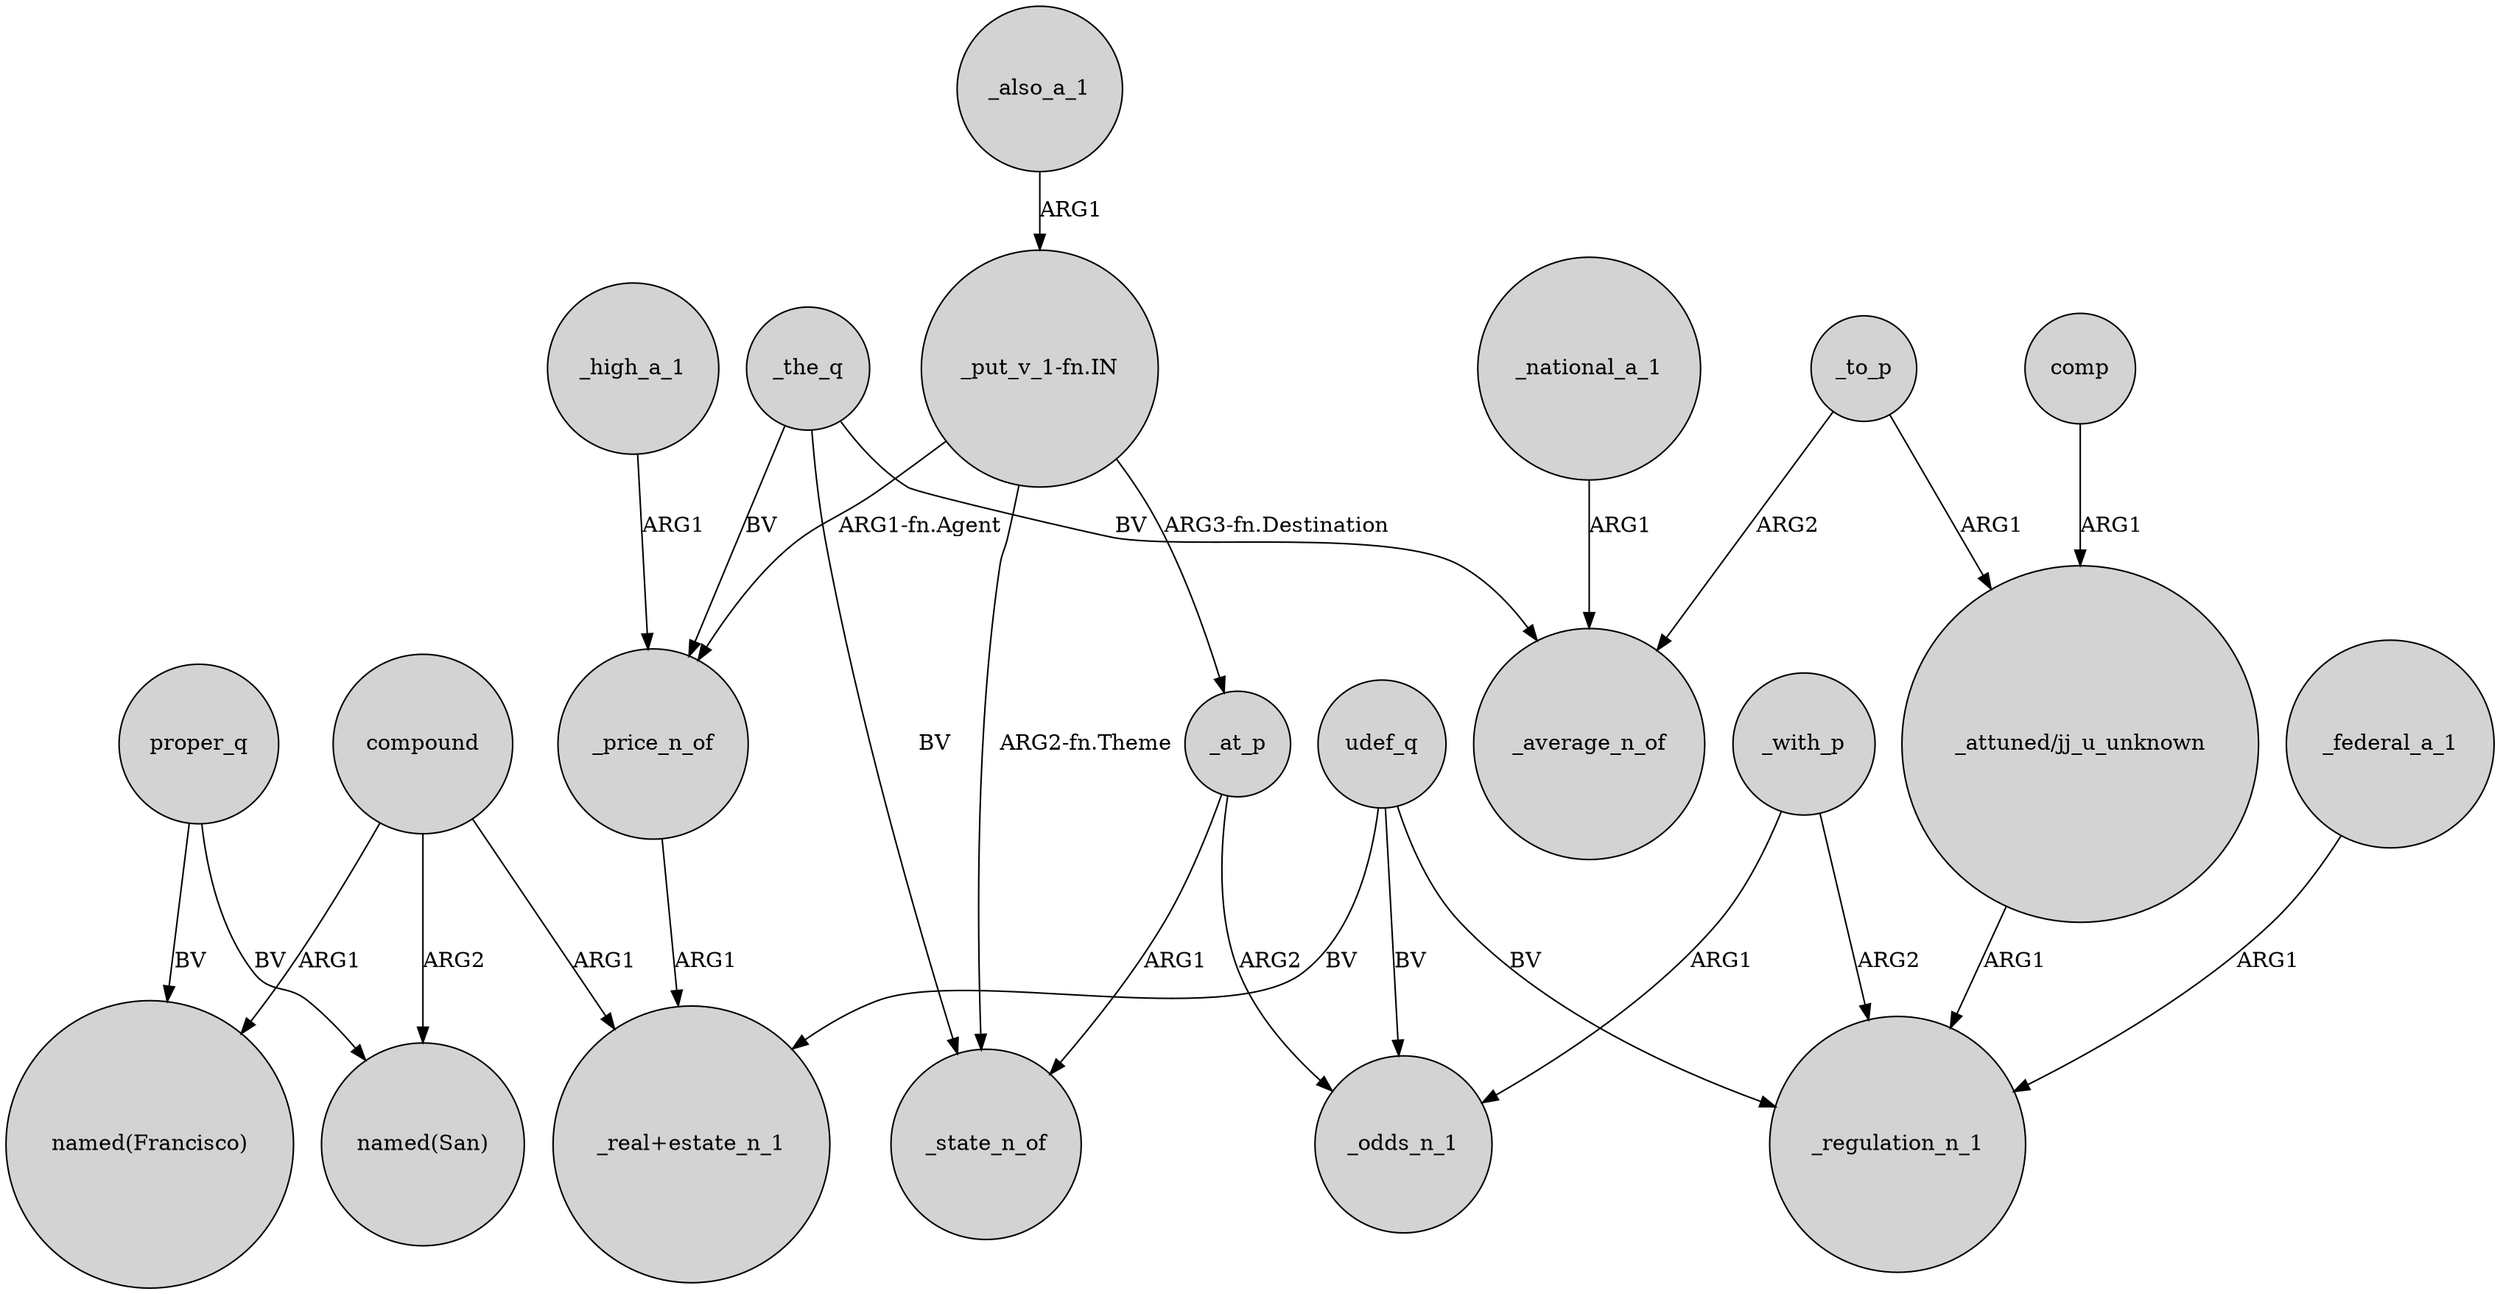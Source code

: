 digraph {
	node [shape=circle style=filled]
	comp -> "_attuned/jj_u_unknown" [label=ARG1]
	"_put_v_1-fn.IN" -> _state_n_of [label="ARG2-fn.Theme"]
	udef_q -> _odds_n_1 [label=BV]
	_to_p -> _average_n_of [label=ARG2]
	_price_n_of -> "_real+estate_n_1" [label=ARG1]
	proper_q -> "named(Francisco)" [label=BV]
	compound -> "named(San)" [label=ARG2]
	"_put_v_1-fn.IN" -> _price_n_of [label="ARG1-fn.Agent"]
	"_put_v_1-fn.IN" -> _at_p [label="ARG3-fn.Destination"]
	_at_p -> _odds_n_1 [label=ARG2]
	_at_p -> _state_n_of [label=ARG1]
	_federal_a_1 -> _regulation_n_1 [label=ARG1]
	_the_q -> _price_n_of [label=BV]
	_the_q -> _state_n_of [label=BV]
	"_attuned/jj_u_unknown" -> _regulation_n_1 [label=ARG1]
	_with_p -> _odds_n_1 [label=ARG1]
	_high_a_1 -> _price_n_of [label=ARG1]
	_the_q -> _average_n_of [label=BV]
	_with_p -> _regulation_n_1 [label=ARG2]
	udef_q -> "_real+estate_n_1" [label=BV]
	compound -> "_real+estate_n_1" [label=ARG1]
	compound -> "named(Francisco)" [label=ARG1]
	_also_a_1 -> "_put_v_1-fn.IN" [label=ARG1]
	proper_q -> "named(San)" [label=BV]
	udef_q -> _regulation_n_1 [label=BV]
	_to_p -> "_attuned/jj_u_unknown" [label=ARG1]
	_national_a_1 -> _average_n_of [label=ARG1]
}
